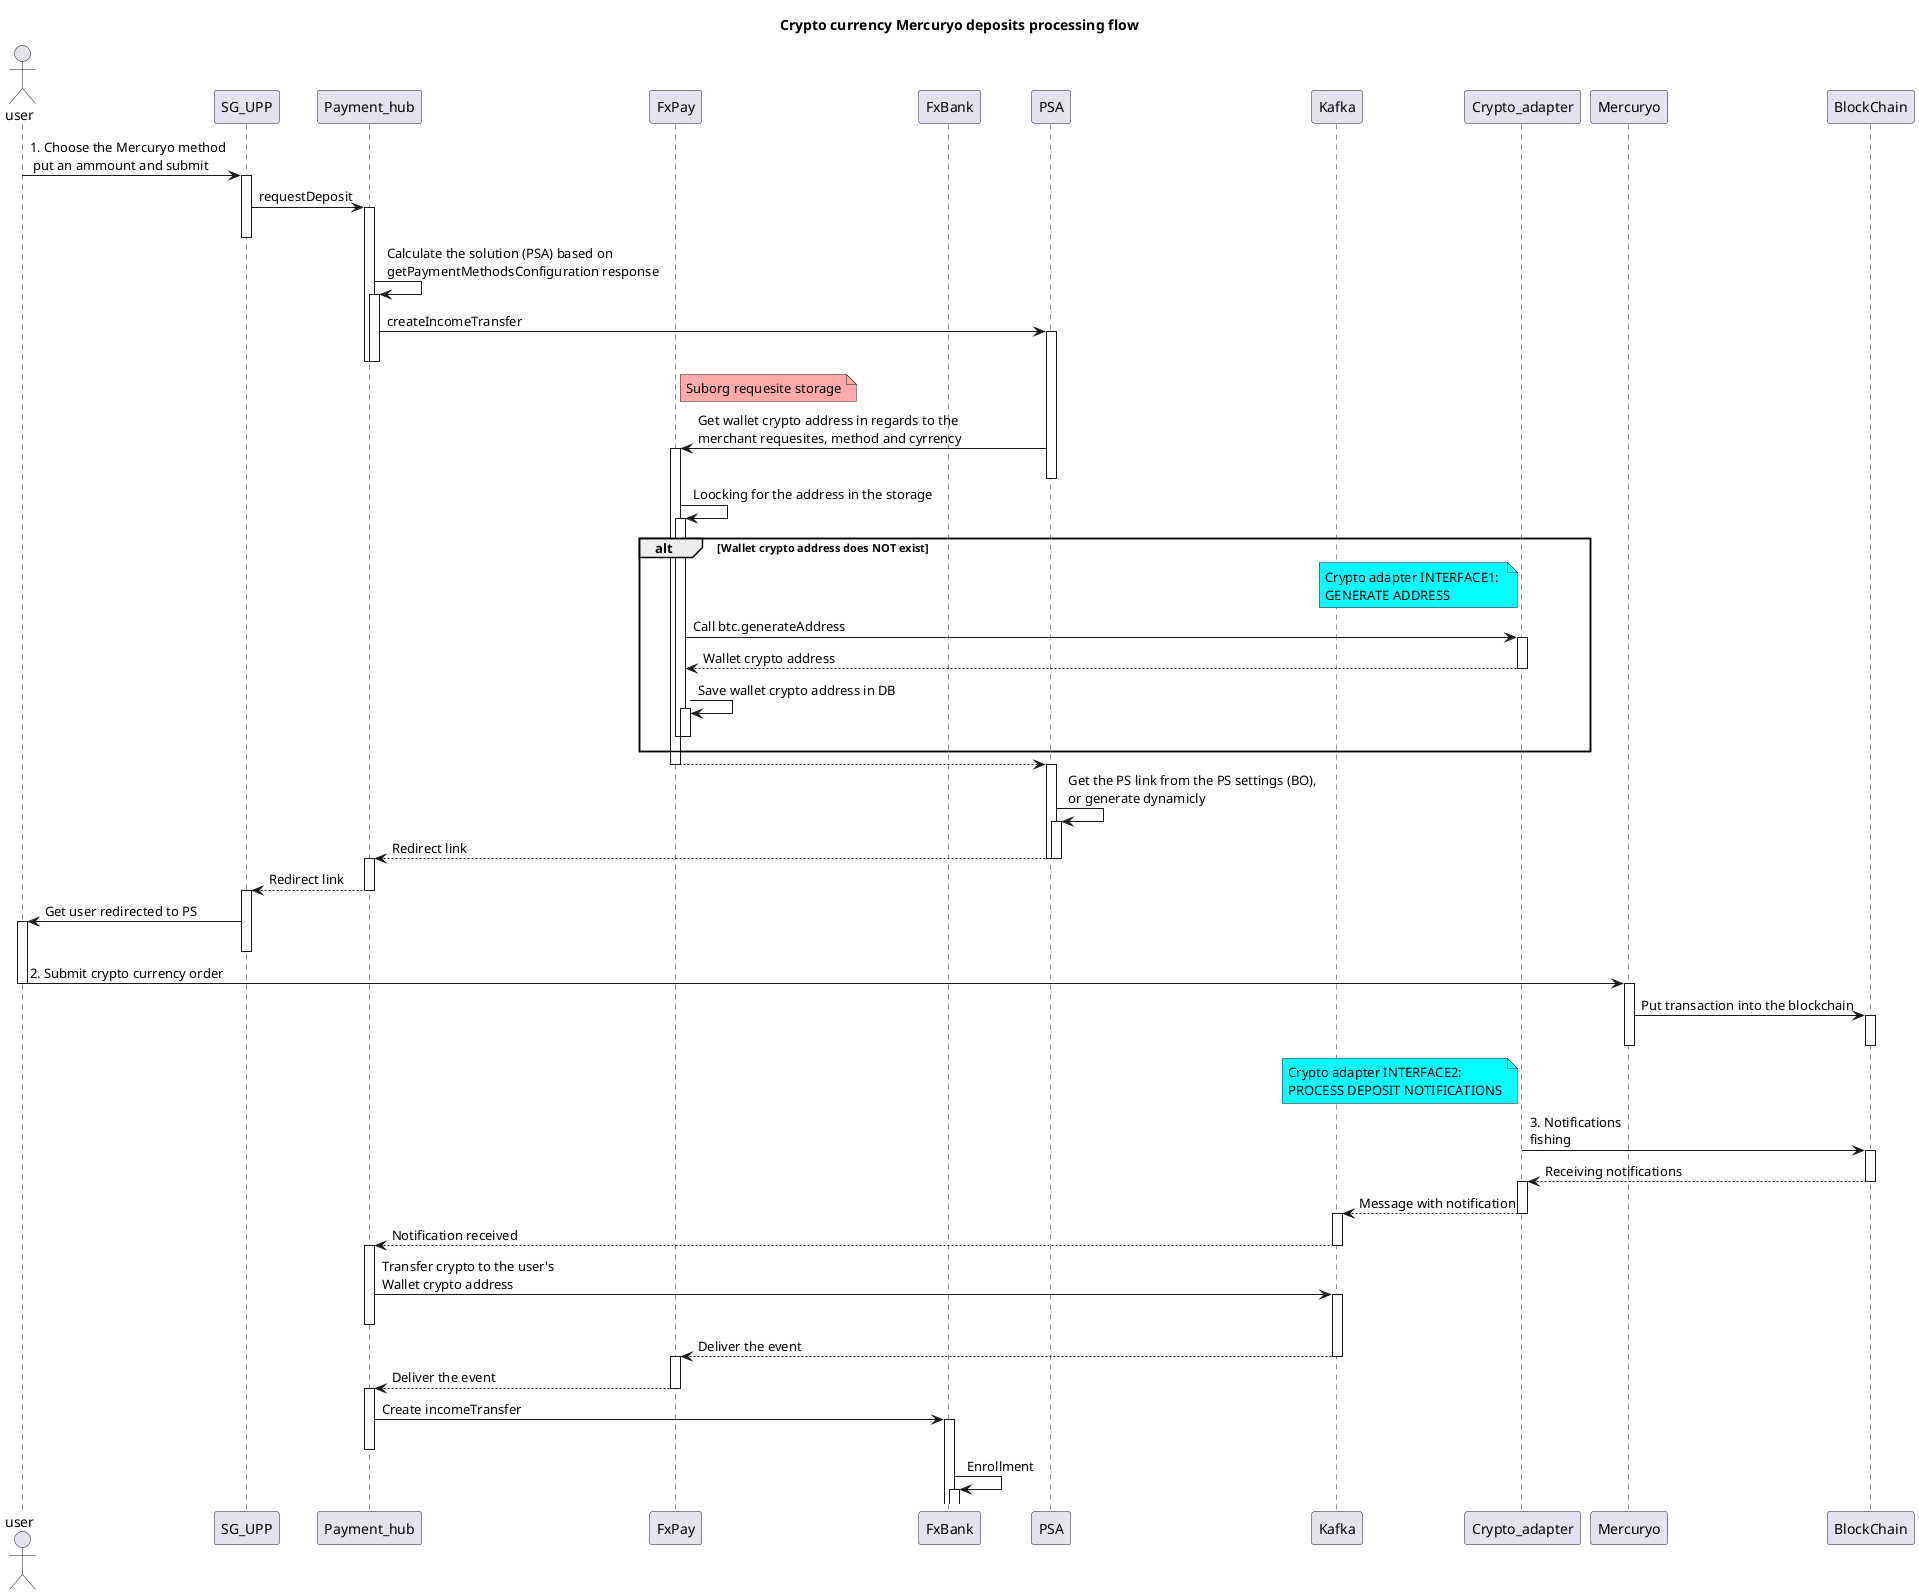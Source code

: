 @startuml

title Crypto currency Mercuryo deposits processing flow 

actor user
participant SG_UPP
participant Payment_hub
participant FxPay
participant FxBank
participant PSA
participant Kafka
participant Crypto_adapter
participant Mercuryo
participant BlockChain

user -> SG_UPP ++: 1. Choose the Mercuryo method \n put an ammount and submit
SG_UPP -> Payment_hub ++: requestDeposit
deactivate SG_UPP
Payment_hub -> Payment_hub ++: Calculate the solution (PSA) based on \ngetPaymentMethodsConfiguration response
Payment_hub -> PSA ++: createIncomeTransfer
deactivate Payment_hub
deactivate Payment_hub
note right of FxPay #FFAAAA: Suborg requesite storage
PSA -> FxPay ++: Get wallet crypto address in regards to the \nmerchant requesites, method and cyrrency
deactivate PSA
FxPay -> FxPay ++: Loocking for the address in the storage

alt Wallet crypto address does NOT exist
    note left of Crypto_adapter #Aqua : Crypto adapter INTERFACE1: \nGENERATE ADDRESS
    FxPay -> Crypto_adapter ++: Call btc.generateAddress
    FxPay <-- Crypto_adapter --: Wallet crypto address
    FxPay -> FxPay ++: Save wallet crypto address in DB
    
    deactivate FxPay
    deactivate FxPay
end
FxPay --> PSA
deactivate FxPay

activate PSA
PSA -> PSA ++: Get the PS link from the PS settings (BO), \nor generate dynamicly  

PSA --> Payment_hub --: Redirect link
activate Payment_hub
deactivate PSA
Payment_hub --> SG_UPP --: Redirect link

activate SG_UPP
user <- SG_UPP ++: Get user redirected to PS 
deactivate SG_UPP

user -> Mercuryo --: 2. Submit crypto currency order
activate Mercuryo
Mercuryo -> BlockChain ++: Put transaction into the blockchain
deactivate Mercuryo
deactivate BlockChain
note left of Crypto_adapter #Aqua : Crypto adapter INTERFACE2: \nPROCESS DEPOSIT NOTIFICATIONS
Crypto_adapter -> BlockChain ++: 3. Notifications \nfishing

Crypto_adapter <-- BlockChain --: Receiving notifications
activate Crypto_adapter
deactivate BlockChain
Crypto_adapter --> Kafka --: Message with notification
activate Kafka
Kafka --> Payment_hub --: Notification received
activate Payment_hub
Payment_hub -> Kafka ++: Transfer crypto to the user's \nWallet crypto address
deactivate Payment_hub

Kafka --> FxPay --: Deliver the event
activate FxPay
FxPay --> Payment_hub  --: Deliver the event
activate Payment_hub
Payment_hub -> FxBank ++: Create incomeTransfer
deactivate Payment_hub
FxBank -> FxBank ++: Enrollment

@enduml